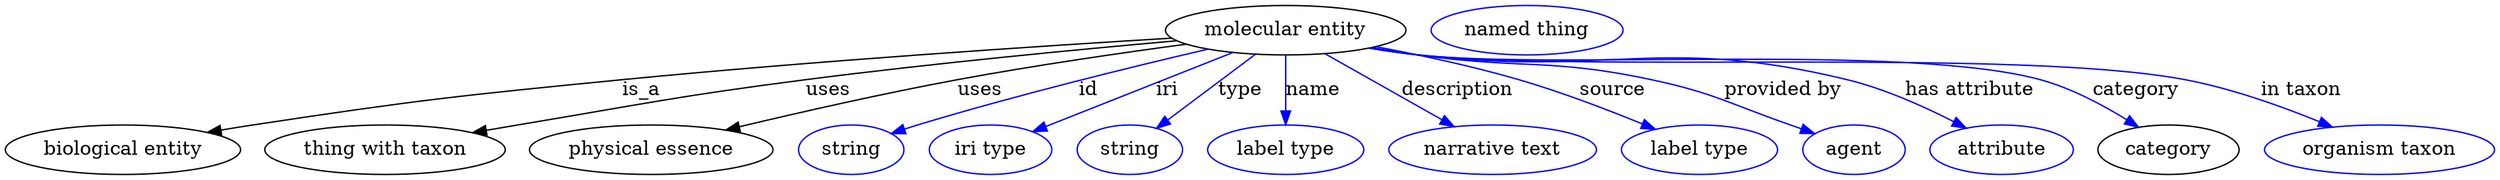 digraph {
	graph [bb="0,0,1473.9,123"];
	node [label="\N"];
	"molecular entity"	[height=0.5,
		label="molecular entity",
		pos="761.24,105",
		width=1.9137];
	"biological entity"	[height=0.5,
		pos="68.244,18",
		width=1.8957];
	"molecular entity" -> "biological entity"	[label=is_a,
		lp="376.24,61.5",
		pos="e,117.85,30.474 695.6,99.425 616.95,93.66 481.24,82.813 365.24,69 267.07,57.309 242.46,54.002 145.24,36 139.55,34.946 133.64,33.777 \
127.74,32.558"];
	"thing with taxon"	[height=0.5,
		pos="223.24,18",
		width=1.9137];
	"molecular entity" -> "thing with taxon"	[label=uses,
		lp="487.24,61.5",
		pos="e,273.73,30.38 698.32,97.481 640.26,91.187 551.74,80.88 475.24,69 397.03,56.853 377.79,51.867 300.24,36 294.88,34.902 289.31,33.732 \
283.73,32.54"];
	"physical essence"	[height=0.5,
		pos="379.24,18",
		width=1.9318];
	"molecular entity" -> "physical essence"	[label=uses,
		lp="576.24,61.5",
		pos="e,423.08,32.019 703.22,95.072 663.84,88.675 610.69,79.381 564.24,69 519.73,59.05 469.83,45.415 433.08,34.897"];
	id	[color=blue,
		height=0.5,
		label=string,
		pos="497.24,18",
		width=0.84854];
	"molecular entity" -> id	[color=blue,
		label=id,
		lp="640.74,61.5",
		pos="e,520.77,29.492 714.87,91.49 669.23,78.813 597.79,57.985 537.24,36 534.89,35.144 532.47,34.223 530.04,33.269",
		style=solid];
	iri	[color=blue,
		height=0.5,
		label="iri type",
		pos="582.24,18",
		width=1.011];
	"molecular entity" -> iri	[color=blue,
		label=iri,
		lp="689.74,61.5",
		pos="e,607.73,31.103 729.65,88.999 698.05,73.991 649.56,50.963 616.91,35.459",
		style=solid];
	type	[color=blue,
		height=0.5,
		label=string,
		pos="667.24,18",
		width=0.84854];
	"molecular entity" -> type	[color=blue,
		label=type,
		lp="732.24,61.5",
		pos="e,683.43,33.636 743.12,87.611 728.27,74.179 707.13,55.065 690.93,40.421",
		style=solid];
	name	[color=blue,
		height=0.5,
		label="label type",
		pos="761.24,18",
		width=1.2638];
	"molecular entity" -> name	[color=blue,
		label=name,
		lp="776.74,61.5",
		pos="e,761.24,36.175 761.24,86.799 761.24,75.163 761.24,59.548 761.24,46.237",
		style=solid];
	description	[color=blue,
		height=0.5,
		label="narrative text",
		pos="882.24,18",
		width=1.6068];
	"molecular entity" -> description	[color=blue,
		label=description,
		lp="859.74,61.5",
		pos="e,859.7,34.84 784.29,87.812 803.33,74.434 830.54,55.322 851.45,40.633",
		style=solid];
	source	[color=blue,
		height=0.5,
		label="label type",
		pos="1003.2,18",
		width=1.2638];
	"molecular entity" -> source	[color=blue,
		label=source,
		lp="949.24,61.5",
		pos="e,976.46,32.866 812.08,92.807 837.13,86.741 867.61,78.534 894.24,69 919.23,60.057 946.36,47.622 967.3,37.391",
		style=solid];
	"provided by"	[color=blue,
		height=0.5,
		label=agent,
		pos="1096.2,18",
		width=0.83048];
	"molecular entity" -> "provided by"	[color=blue,
		label="provided by",
		lp="1048.2,61.5",
		pos="e,1072.8,29.419 811.06,92.528 820.4,90.552 830.1,88.617 839.24,87 897.55,76.688 913.89,83.704 971.24,69 1010.9,58.833 1019.4,51.517 \
1057.2,36 1059.3,35.158 1061.4,34.28 1063.5,33.385",
		style=solid];
	"has attribute"	[color=blue,
		height=0.5,
		label=attribute,
		pos="1184.2,18",
		width=1.1193];
	"molecular entity" -> "has attribute"	[color=blue,
		label="has attribute",
		lp="1155.7,61.5",
		pos="e,1162.5,33.181 810.15,92.233 819.75,90.237 829.78,88.371 839.24,87 947.74,71.288 979.6,98.279 1085.2,69 1109.5,62.282 1134.8,49.402 \
1153.7,38.397",
		style=solid];
	category	[height=0.5,
		pos="1283.2,18",
		width=1.1374];
	"molecular entity" -> category	[color=blue,
		label=category,
		lp="1250.7,61.5",
		pos="e,1263,33.821 809.71,92.151 819.44,90.136 829.63,88.284 839.24,87 917.32,76.578 1117.5,90.689 1193.2,69 1215.2,62.713 1237.6,50.252 \
1254.6,39.343",
		style=solid];
	"in taxon"	[color=blue,
		height=0.5,
		label="organism taxon",
		pos="1408.2,18",
		width=1.8234];
	"molecular entity" -> "in taxon"	[color=blue,
		label="in taxon",
		lp="1348.7,61.5",
		pos="e,1377.8,33.956 809.7,92.076 819.43,90.068 829.62,88.236 839.24,87 1032.9,62.114 1087,108.58 1278.2,69 1309.6,62.503 1343.4,49.328 \
1368.6,38.132",
		style=solid];
	"named thing_category"	[color=blue,
		height=0.5,
		label="named thing",
		pos="903.24,105",
		width=1.5346];
}
